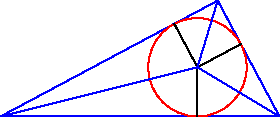 settings.tex="pdflatex";

texpreamble("\usepackage{amsmath}
\usepackage{amsthm,amssymb}
\usepackage{mathpazo}
\usepackage[svgnames]{xcolor}
");
import graph;

size(140);

real a=8;
real b=15;
real c=sqrt(a^2+b^2);
//real c=17;
real s=(a+b+c)/2;
real ar=sqrt(s*(s-a)*(s-b)*(s-c));
real h=2*ar/c;
real r=a*b/(a+b+c);
real bas=sqrt(b^2-h^2);
real al=a-r;
real be=b-r;

pair A=(-be,0);
pair B=(al,0);
pair C=(bas-be,h);
pair O=(0,r);

draw(A--B--C--cycle,blue);

draw(shift(O)*scale(r)*unitcircle,red);

//dot("$A$",A,SW);
//dot("$B$",B,SE);
//dot("$C$",C,N);

draw((0,0)--O--O+r*unit(C-A));
draw(O--O+r*unit(C-B));
draw(A--O--B,blue);
draw(O--C,blue);